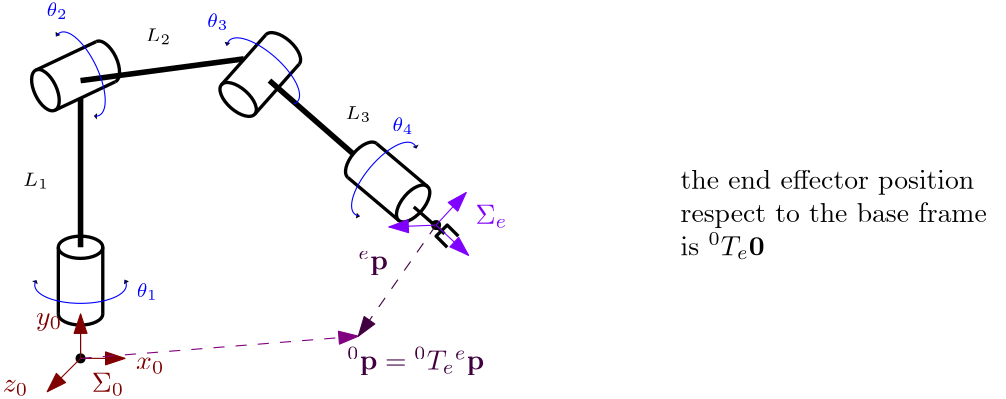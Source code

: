 <?xml version="1.0"?>
<!DOCTYPE ipe SYSTEM "ipe.dtd">
<ipe version="70218" creator="Ipe 7.2.28">
<info created="D:20250926121147" modified="D:20250926130452"/>
<preamble>\usepackage{amssymb}
\usepackage{amsmath}</preamble>
<ipestyle name="basic">
<symbol name="arrow/arc(spx)">
<path stroke="sym-stroke" fill="sym-stroke" pen="sym-pen">
0 0 m
-1 0.333 l
-1 -0.333 l
h
</path>
</symbol>
<symbol name="arrow/farc(spx)">
<path stroke="sym-stroke" fill="white" pen="sym-pen">
0 0 m
-1 0.333 l
-1 -0.333 l
h
</path>
</symbol>
<symbol name="arrow/ptarc(spx)">
<path stroke="sym-stroke" fill="sym-stroke" pen="sym-pen">
0 0 m
-1 0.333 l
-0.8 0 l
-1 -0.333 l
h
</path>
</symbol>
<symbol name="arrow/fptarc(spx)">
<path stroke="sym-stroke" fill="white" pen="sym-pen">
0 0 m
-1 0.333 l
-0.8 0 l
-1 -0.333 l
h
</path>
</symbol>
<symbol name="mark/circle(sx)" transformations="translations">
<path fill="sym-stroke">
0.6 0 0 0.6 0 0 e
0.4 0 0 0.4 0 0 e
</path>
</symbol>
<symbol name="mark/disk(sx)" transformations="translations">
<path fill="sym-stroke">
0.6 0 0 0.6 0 0 e
</path>
</symbol>
<symbol name="mark/fdisk(sfx)" transformations="translations">
<group>
<path fill="sym-fill">
0.5 0 0 0.5 0 0 e
</path>
<path fill="sym-stroke" fillrule="eofill">
0.6 0 0 0.6 0 0 e
0.4 0 0 0.4 0 0 e
</path>
</group>
</symbol>
<symbol name="mark/box(sx)" transformations="translations">
<path fill="sym-stroke" fillrule="eofill">
-0.6 -0.6 m
0.6 -0.6 l
0.6 0.6 l
-0.6 0.6 l
h
-0.4 -0.4 m
0.4 -0.4 l
0.4 0.4 l
-0.4 0.4 l
h
</path>
</symbol>
<symbol name="mark/square(sx)" transformations="translations">
<path fill="sym-stroke">
-0.6 -0.6 m
0.6 -0.6 l
0.6 0.6 l
-0.6 0.6 l
h
</path>
</symbol>
<symbol name="mark/fsquare(sfx)" transformations="translations">
<group>
<path fill="sym-fill">
-0.5 -0.5 m
0.5 -0.5 l
0.5 0.5 l
-0.5 0.5 l
h
</path>
<path fill="sym-stroke" fillrule="eofill">
-0.6 -0.6 m
0.6 -0.6 l
0.6 0.6 l
-0.6 0.6 l
h
-0.4 -0.4 m
0.4 -0.4 l
0.4 0.4 l
-0.4 0.4 l
h
</path>
</group>
</symbol>
<symbol name="mark/cross(sx)" transformations="translations">
<group>
<path fill="sym-stroke">
-0.43 -0.57 m
0.57 0.43 l
0.43 0.57 l
-0.57 -0.43 l
h
</path>
<path fill="sym-stroke">
-0.43 0.57 m
0.57 -0.43 l
0.43 -0.57 l
-0.57 0.43 l
h
</path>
</group>
</symbol>
<symbol name="arrow/fnormal(spx)">
<path stroke="sym-stroke" fill="white" pen="sym-pen">
0 0 m
-1 0.333 l
-1 -0.333 l
h
</path>
</symbol>
<symbol name="arrow/pointed(spx)">
<path stroke="sym-stroke" fill="sym-stroke" pen="sym-pen">
0 0 m
-1 0.333 l
-0.8 0 l
-1 -0.333 l
h
</path>
</symbol>
<symbol name="arrow/fpointed(spx)">
<path stroke="sym-stroke" fill="white" pen="sym-pen">
0 0 m
-1 0.333 l
-0.8 0 l
-1 -0.333 l
h
</path>
</symbol>
<symbol name="arrow/linear(spx)">
<path stroke="sym-stroke" pen="sym-pen">
-1 0.333 m
0 0 l
-1 -0.333 l
</path>
</symbol>
<symbol name="arrow/fdouble(spx)">
<path stroke="sym-stroke" fill="white" pen="sym-pen">
0 0 m
-1 0.333 l
-1 -0.333 l
h
-1 0 m
-2 0.333 l
-2 -0.333 l
h
</path>
</symbol>
<symbol name="arrow/double(spx)">
<path stroke="sym-stroke" fill="sym-stroke" pen="sym-pen">
0 0 m
-1 0.333 l
-1 -0.333 l
h
-1 0 m
-2 0.333 l
-2 -0.333 l
h
</path>
</symbol>
<symbol name="arrow/mid-normal(spx)">
<path stroke="sym-stroke" fill="sym-stroke" pen="sym-pen">
0.5 0 m
-0.5 0.333 l
-0.5 -0.333 l
h
</path>
</symbol>
<symbol name="arrow/mid-fnormal(spx)">
<path stroke="sym-stroke" fill="white" pen="sym-pen">
0.5 0 m
-0.5 0.333 l
-0.5 -0.333 l
h
</path>
</symbol>
<symbol name="arrow/mid-pointed(spx)">
<path stroke="sym-stroke" fill="sym-stroke" pen="sym-pen">
0.5 0 m
-0.5 0.333 l
-0.3 0 l
-0.5 -0.333 l
h
</path>
</symbol>
<symbol name="arrow/mid-fpointed(spx)">
<path stroke="sym-stroke" fill="white" pen="sym-pen">
0.5 0 m
-0.5 0.333 l
-0.3 0 l
-0.5 -0.333 l
h
</path>
</symbol>
<symbol name="arrow/mid-double(spx)">
<path stroke="sym-stroke" fill="sym-stroke" pen="sym-pen">
1 0 m
0 0.333 l
0 -0.333 l
h
0 0 m
-1 0.333 l
-1 -0.333 l
h
</path>
</symbol>
<symbol name="arrow/mid-fdouble(spx)">
<path stroke="sym-stroke" fill="white" pen="sym-pen">
1 0 m
0 0.333 l
0 -0.333 l
h
0 0 m
-1 0.333 l
-1 -0.333 l
h
</path>
</symbol>
<anglesize name="22.5 deg" value="22.5"/>
<anglesize name="30 deg" value="30"/>
<anglesize name="45 deg" value="45"/>
<anglesize name="60 deg" value="60"/>
<anglesize name="90 deg" value="90"/>
<arrowsize name="large" value="10"/>
<arrowsize name="small" value="5"/>
<arrowsize name="tiny" value="3"/>
<color name="blue" value="0 0 1"/>
<color name="brown" value="0.647 0.165 0.165"/>
<color name="darkblue" value="0 0 0.545"/>
<color name="darkcyan" value="0 0.545 0.545"/>
<color name="darkgray" value="0.663"/>
<color name="darkgreen" value="0 0.392 0"/>
<color name="darkmagenta" value="0.545 0 0.545"/>
<color name="darkorange" value="1 0.549 0"/>
<color name="darkred" value="0.545 0 0"/>
<color name="gold" value="1 0.843 0"/>
<color name="gray" value="0.745"/>
<color name="green" value="0 1 0"/>
<color name="lightblue" value="0.678 0.847 0.902"/>
<color name="lightcyan" value="0.878 1 1"/>
<color name="lightgray" value="0.827"/>
<color name="lightgreen" value="0.565 0.933 0.565"/>
<color name="lightyellow" value="1 1 0.878"/>
<color name="navy" value="0 0 0.502"/>
<color name="orange" value="1 0.647 0"/>
<color name="pink" value="1 0.753 0.796"/>
<color name="purple" value="0.627 0.125 0.941"/>
<color name="red" value="1 0 0"/>
<color name="seagreen" value="0.18 0.545 0.341"/>
<color name="turquoise" value="0.251 0.878 0.816"/>
<color name="violet" value="0.933 0.51 0.933"/>
<color name="yellow" value="1 1 0"/>
<dashstyle name="dash dot dotted" value="[4 2 1 2 1 2] 0"/>
<dashstyle name="dash dotted" value="[4 2 1 2] 0"/>
<dashstyle name="dashed" value="[4] 0"/>
<dashstyle name="dotted" value="[1 3] 0"/>
<gridsize name="10 pts (~3.5 mm)" value="10"/>
<gridsize name="14 pts (~5 mm)" value="14"/>
<gridsize name="16 pts (~6 mm)" value="16"/>
<gridsize name="20 pts (~7 mm)" value="20"/>
<gridsize name="28 pts (~10 mm)" value="28"/>
<gridsize name="32 pts (~12 mm)" value="32"/>
<gridsize name="4 pts" value="4"/>
<gridsize name="56 pts (~20 mm)" value="56"/>
<gridsize name="8 pts (~3 mm)" value="8"/>
<opacity name="10%" value="0.1"/>
<opacity name="30%" value="0.3"/>
<opacity name="50%" value="0.5"/>
<opacity name="75%" value="0.75"/>
<pen name="fat" value="1.2"/>
<pen name="heavier" value="0.8"/>
<pen name="ultrafat" value="2"/>
<symbolsize name="large" value="5"/>
<symbolsize name="small" value="2"/>
<symbolsize name="tiny" value="1.1"/>
<textsize name="Huge" value="\Huge"/>
<textsize name="LARGE" value="\LARGE"/>
<textsize name="Large" value="\Large"/>
<textsize name="footnote" value="\footnotesize"/>
<textsize name="huge" value="\huge"/>
<textsize name="large" value="\large"/>
<textsize name="script" value="\scriptsize"/>
<textsize name="small" value="\small"/>
<textsize name="tiny" value="\tiny"/>
<textstyle name="center" begin="\begin{center}" end="\end{center}"/>
<textstyle name="item" begin="\begin{itemize}\item{}" end="\end{itemize}"/>
<textstyle name="itemize" begin="\begin{itemize}" end="\end{itemize}"/>
<tiling name="falling" angle="-60" step="4" width="1"/>
<tiling name="rising" angle="30" step="4" width="1"/>
</ipestyle>
<page>
<layer name="alpha"/>
<view layers="alpha" active="alpha"/>
<path layer="alpha" matrix="1 0 0 0.5 8 304" stroke="black" pen="fat">
8 0 0 8 168 696 e
</path>
<path matrix="1 0 0 0.5 -8 280" stroke="black" pen="fat">
192 696 m
8 0 0 -8 184 696 176 696 a
</path>
<path matrix="1 0 0 1 8 -64" stroke="black" pen="fat">
160 716 m
160 692 l
</path>
<path matrix="1 0 0 1 8 -64" stroke="black" pen="fat">
176 692 m
176 716 l
</path>
<path matrix="1 0 0 1 8.08202 -63.918" fill="0">
150.457 703.738 m
152.063 704.098 l
152.506 702.603 l
</path>
<path matrix="1 0 0 1 8 -64" fill="0">
183.639 702.662 m
183.809 704.389 l
185.407 703.728 l
</path>
<text matrix="1 0 0 1 32 -36" transformations="translations" pos="168 672" stroke="0 0 1" type="label" width="7.683" height="4.849" depth="0.99" halign="center" valign="center" size="script" style="math">\theta_1</text>
<path matrix="-0.426973 0.904264 -0.452132 -0.213486 549.771 705.236" stroke="black" pen="fat">
8 0 0 8 168 696 e
</path>
<path matrix="-0.426973 0.904264 -0.452132 -0.213486 578.304 701.015" stroke="black" pen="fat">
192 696 m
8 0 0 -8 184 696 176 696 a
</path>
<path matrix="-0.426973 0.904264 -0.904264 -0.426973 882.54 862.362" stroke="black" pen="fat">
160 716 m
160 692 l
</path>
<path matrix="-0.426973 0.904264 -0.904264 -0.426973 882.54 862.362" stroke="black" pen="fat">
176 692 m
176 716 l
</path>
<path matrix="-0.426973 0.904264 -0.904264 -0.426973 882.431 862.401" fill="0">
150.457 703.738 m
152.063 704.098 l
152.506 702.603 l
</path>
<path matrix="-0.426973 0.904264 -0.904264 -0.426973 882.54 862.362" fill="0">
183.639 702.662 m
183.809 704.389 l
185.407 703.728 l
</path>
<text matrix="-0.426973 0.904264 -0.904264 -0.426973 846.973 872.109" transformations="translations" pos="168 672" stroke="0 0 1" type="label" width="7.683" height="4.849" depth="0.99" halign="center" valign="center" size="script" style="math">\theta_2</text>
<path matrix="-0.74806 0.66363 -0.331815 -0.37403 589.356 854.059" stroke="black" pen="fat">
8 0 0 8 168 696 e
</path>
<path matrix="-0.74806 0.66363 -0.331815 -0.37403 617.252 861.394" stroke="black" pen="fat">
192 696 m
8 0 0 -8 184 696 176 696 a
</path>
<path matrix="-0.74806 0.66363 -0.66363 -0.74806 833.572 1129.35" stroke="black" pen="fat">
160 716 m
160 692 l
</path>
<path matrix="-0.74806 0.66363 -0.66363 -0.74806 833.572 1129.35" stroke="black" pen="fat">
176 692 m
176 716 l
</path>
<path matrix="-0.74806 0.66363 -0.66363 -0.74806 833.456 1129.34" fill="0">
150.457 703.738 m
152.063 704.098 l
152.506 702.603 l
</path>
<path matrix="-0.74806 0.66363 -0.66363 -0.74806 833.572 1129.35" fill="0">
183.639 702.662 m
183.809 704.389 l
185.407 703.728 l
</path>
<text matrix="-0.74806 0.66363 -0.66363 -0.74806 797.037 1124.33" transformations="translations" pos="168 672" stroke="0 0 1" type="label" width="7.683" height="4.849" depth="0.99" halign="center" valign="center" size="script" style="math">\theta_3</text>
<path matrix="-0.644915 -0.764253 0.382127 -0.322457 138.117 1020.59" stroke="black" pen="fat">
8 0 0 8 168 696 e
</path>
<path matrix="-0.644915 -0.764253 0.382127 -0.322457 130.094 1048.29" stroke="black" pen="fat">
192 696 m
8 0 0 -8 184 696 176 696 a
</path>
<path matrix="-0.644915 -0.764253 0.764253 -0.644915 -143.133 1257.91" stroke="black" pen="fat">
160 716 m
160 692 l
</path>
<path matrix="-0.644915 -0.764253 0.764253 -0.644915 -143.133 1257.91" stroke="black" pen="fat">
176 692 m
176 716 l
</path>
<path matrix="-0.644915 -0.764253 0.764253 -0.644915 -143.12 1257.8" fill="0">
150.457 703.738 m
152.063 704.098 l
152.506 702.603 l
</path>
<path matrix="-0.644915 -0.764253 0.764253 -0.644915 -143.133 1257.91" fill="0">
183.639 702.662 m
183.809 704.389 l
185.407 703.728 l
</path>
<text matrix="-0.644915 -0.764253 0.764253 -0.644915 -113.211 1257.51" transformations="translations" pos="168 672" stroke="0 0 1" type="label" width="7.683" height="4.849" depth="0.99" halign="center" valign="center" size="script" style="math">\theta_4</text>
<path matrix="0.95691 0 0 0.95691 7.5838 28.0945" stroke="0" pen="ultrafat">
176 652 m
176 708 l
</path>
<path matrix="0.979685 0 0 0.979685 3.57537 14.464" stroke="0" pen="ultrafat">
176 712 m
236 720 l
</path>
<path matrix="0.935614 0 0 0.935614 15.7103 45.8432" stroke="0" pen="ultrafat">
244 712 m
276 684 l
</path>
<path matrix="0.345849 0 0 0.345849 211.571 420.292" stroke="0" pen="fat">
244 712 m
276 684 l
</path>
<path stroke="0" pen="fat">
308 652 m
304 656 l
308 660 l
312 656 l
</path>
<use name="mark/disk(sx)" pos="304 660" size="normal"/>
<text matrix="1 0 0 1 -8 4" transformations="translations" pos="168 672" stroke="0" type="label" width="9.354" height="4.772" depth="0.99" halign="center" valign="center" size="script" style="math">L_1</text>
<text matrix="1 0 0 1 36 56" transformations="translations" pos="168 672" stroke="0" type="label" width="9.354" height="4.772" depth="0.99" halign="center" valign="center" size="script" style="math">L_2</text>
<text matrix="1 0 0 1 108 28" transformations="translations" pos="168 672" stroke="0" type="label" width="9.354" height="4.772" depth="0.99" halign="center" valign="center" size="script" style="math">L_3</text>
<path matrix="1 0 0 -0.4 8 920" stroke="0 0 1">
152 700 m
16.4924 0 0 -16.4924 168 704 184 700 a
</path>
<path matrix="-0.426973 0.904264 0.361706 0.170789 -7.2563 442.22" stroke="0 0 1">
152 700 m
16.4924 0 0 -16.4924 168 704 184 700 a
</path>
<path matrix="-0.74806 0.66363 0.265452 0.299224 180.56 393.253" stroke="0 0 1">
152 700 m
16.4924 0 0 -16.4924 168 704 184 700 a
</path>
<path matrix="-0.644915 -0.764253 -0.305701 0.257966 608.898 623.318" stroke="0 0 1">
152 700 m
16.4924 0 0 -16.4924 168 704 184 700 a
</path>
<path stroke="0">
176 624 m
176 612 l
</path>
<use name="mark/disk(sx)" pos="176 612" size="normal"/>
<path stroke="0.502 0 0" arrow="normal/normal">
176 612 m
176 628 l
</path>
<path stroke="0.502 0 0" arrow="normal/normal">
176 612 m
192 612 l
</path>
<path stroke="0.502 0 0" arrow="normal/normal">
176 612 m
164 600 l
</path>
<text transformations="translations" pos="180 600" stroke="0.502 0 0" type="label" width="11.665" height="6.812" depth="1.49" valign="baseline" style="math">\Sigma_0</text>
<text matrix="1 0 0 1 16 8" transformations="translations" pos="180 600" stroke="0.502 0 0" type="label" width="10.163" height="4.294" depth="1.49" valign="baseline" style="math">x_0</text>
<text matrix="1 0 0 1 -20 24" transformations="translations" pos="180 600" stroke="0.502 0 0" type="label" width="9.354" height="4.297" depth="1.93" valign="baseline" style="math">y_0</text>
<text matrix="1 0 0 1 -32 0" transformations="translations" pos="180 600" stroke="0.502 0 0" type="label" width="9.102" height="4.294" depth="1.49" valign="baseline" style="math">z_0</text>
<text matrix="1 0 0 1 96 44" transformations="translations" pos="180 600" stroke="0.251 0 0.251" type="label" width="10.643" height="6.625" depth="1.93" valign="baseline" style="math">{}^e\mathbf p</text>
<path matrix="0.733589 -0.679593 0.679593 0.733589 -241.071 330.622" stroke="0.502 0 1" arrow="normal/normal">
176 612 m
176 628 l
</path>
<path matrix="0.733589 -0.679593 0.679593 0.733589 -241.071 330.622" stroke="0.502 0 1" arrow="normal/normal">
176 612 m
192 612 l
</path>
<path matrix="0.733589 -0.679593 0.679593 0.733589 -241.071 330.622" stroke="0.502 0 1" arrow="normal/normal">
176 612 m
164 600 l
</path>
<text matrix="1 0 0 1 138.224 60.496" transformations="translations" pos="180 600" stroke="0.502 0 1" type="label" width="11.473" height="6.812" depth="1.49" valign="baseline" style="math">\Sigma_e</text>
<path stroke="0.251 0 0.251" dash="dashed" arrow="normal/normal">
304 660 m
276 620 l
</path>
<path stroke="0.502 0 0.502" dash="dashed" arrow="normal/normal">
176 612 m
276 620 l
</path>
<text matrix="1 0 0 1 92 8" transformations="translations" pos="180 600" stroke="0.251 0 0.251" type="label" width="49.33" height="8.117" depth="1.93" valign="baseline" style="math">{}^0\mathbf p={}^0T_e{}^e\mathbf p</text>
<text matrix="1 0 0 1 40 0" transformations="translations" pos="352 680" stroke="0" type="minipage" width="116" height="18.643" depth="13.68" valign="top">the end effector position \\
respect to the base frame\\
is ${}^0T_e\mathbf 0$</text>
</page>
</ipe>
